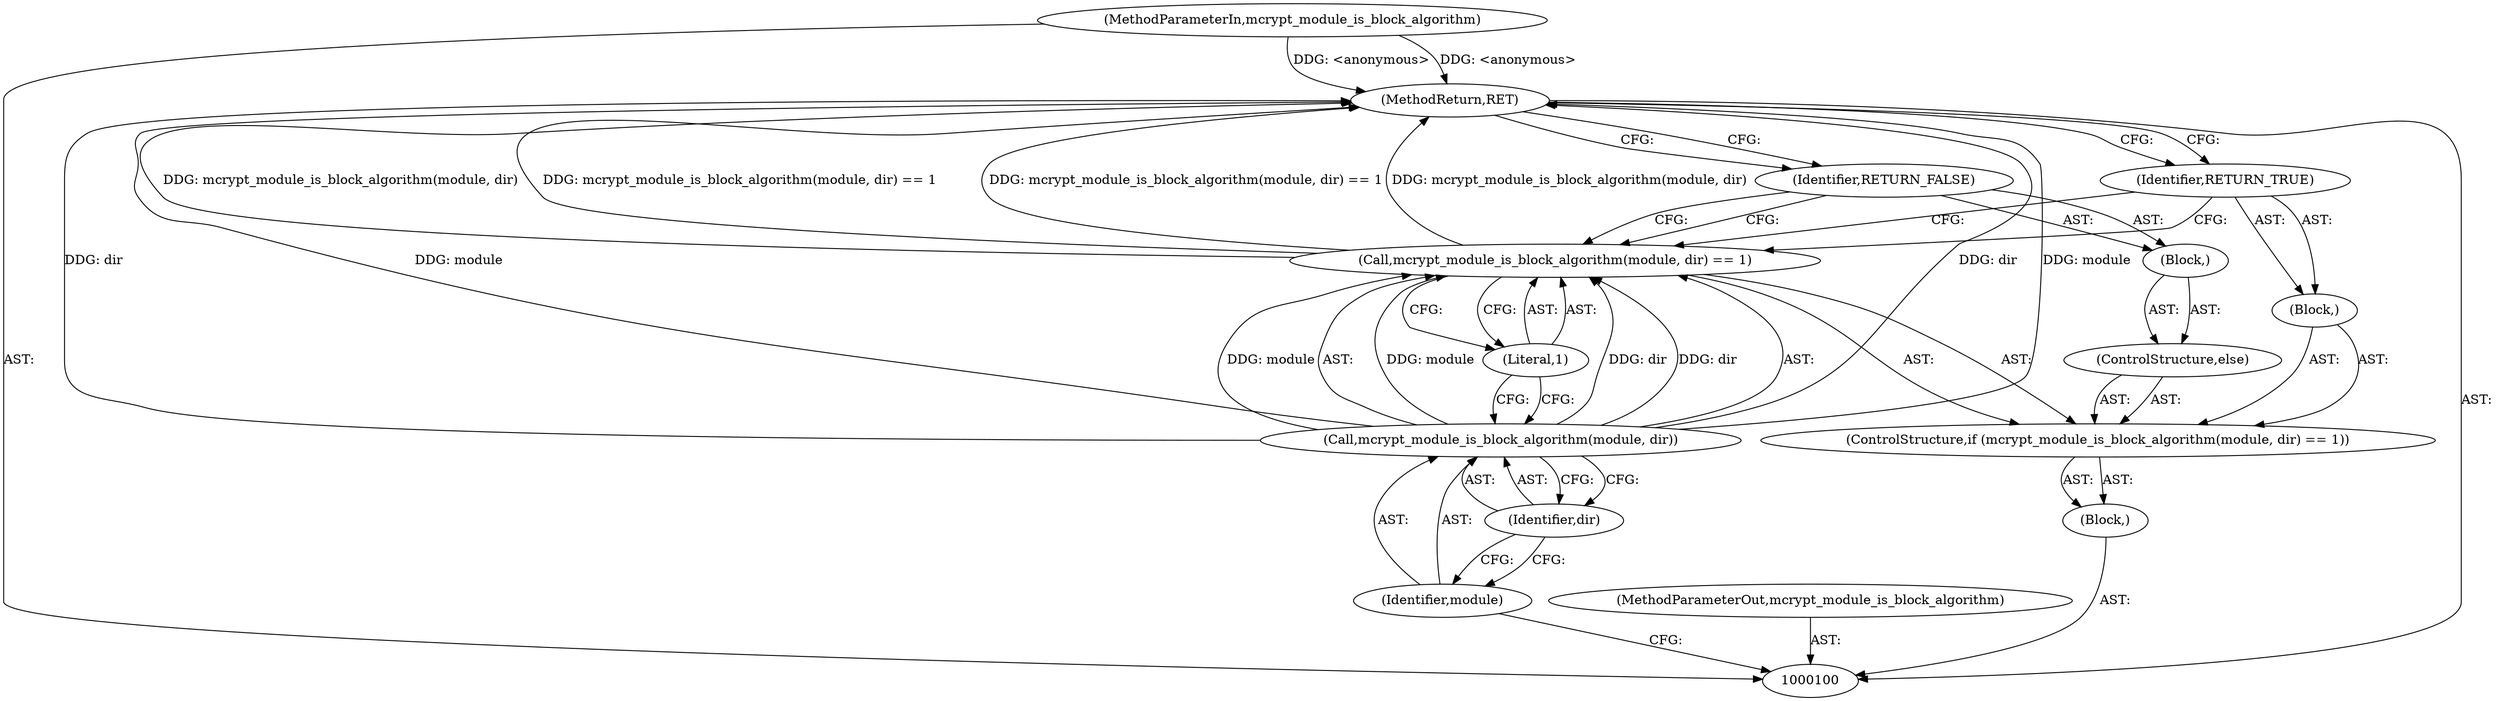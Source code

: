 digraph "0_php-src_6c5211a0cef0cc2854eaa387e0eb036e012904d0?w=1_7" {
"1000114" [label="(MethodReturn,RET)"];
"1000101" [label="(MethodParameterIn,mcrypt_module_is_block_algorithm)"];
"1000130" [label="(MethodParameterOut,mcrypt_module_is_block_algorithm)"];
"1000102" [label="(Block,)"];
"1000103" [label="(ControlStructure,if (mcrypt_module_is_block_algorithm(module, dir) == 1))"];
"1000106" [label="(Identifier,module)"];
"1000107" [label="(Identifier,dir)"];
"1000108" [label="(Literal,1)"];
"1000109" [label="(Block,)"];
"1000104" [label="(Call,mcrypt_module_is_block_algorithm(module, dir) == 1)"];
"1000105" [label="(Call,mcrypt_module_is_block_algorithm(module, dir))"];
"1000110" [label="(Identifier,RETURN_TRUE)"];
"1000111" [label="(ControlStructure,else)"];
"1000112" [label="(Block,)"];
"1000113" [label="(Identifier,RETURN_FALSE)"];
"1000114" -> "1000100"  [label="AST: "];
"1000114" -> "1000110"  [label="CFG: "];
"1000114" -> "1000113"  [label="CFG: "];
"1000105" -> "1000114"  [label="DDG: dir"];
"1000105" -> "1000114"  [label="DDG: module"];
"1000104" -> "1000114"  [label="DDG: mcrypt_module_is_block_algorithm(module, dir) == 1"];
"1000104" -> "1000114"  [label="DDG: mcrypt_module_is_block_algorithm(module, dir)"];
"1000101" -> "1000114"  [label="DDG: <anonymous>"];
"1000101" -> "1000100"  [label="AST: "];
"1000101" -> "1000114"  [label="DDG: <anonymous>"];
"1000130" -> "1000100"  [label="AST: "];
"1000102" -> "1000100"  [label="AST: "];
"1000103" -> "1000102"  [label="AST: "];
"1000103" -> "1000102"  [label="AST: "];
"1000104" -> "1000103"  [label="AST: "];
"1000109" -> "1000103"  [label="AST: "];
"1000111" -> "1000103"  [label="AST: "];
"1000106" -> "1000105"  [label="AST: "];
"1000106" -> "1000100"  [label="CFG: "];
"1000107" -> "1000106"  [label="CFG: "];
"1000107" -> "1000105"  [label="AST: "];
"1000107" -> "1000106"  [label="CFG: "];
"1000105" -> "1000107"  [label="CFG: "];
"1000108" -> "1000104"  [label="AST: "];
"1000108" -> "1000105"  [label="CFG: "];
"1000104" -> "1000108"  [label="CFG: "];
"1000109" -> "1000103"  [label="AST: "];
"1000110" -> "1000109"  [label="AST: "];
"1000104" -> "1000103"  [label="AST: "];
"1000104" -> "1000108"  [label="CFG: "];
"1000105" -> "1000104"  [label="AST: "];
"1000108" -> "1000104"  [label="AST: "];
"1000110" -> "1000104"  [label="CFG: "];
"1000113" -> "1000104"  [label="CFG: "];
"1000104" -> "1000114"  [label="DDG: mcrypt_module_is_block_algorithm(module, dir) == 1"];
"1000104" -> "1000114"  [label="DDG: mcrypt_module_is_block_algorithm(module, dir)"];
"1000105" -> "1000104"  [label="DDG: module"];
"1000105" -> "1000104"  [label="DDG: dir"];
"1000105" -> "1000104"  [label="AST: "];
"1000105" -> "1000107"  [label="CFG: "];
"1000106" -> "1000105"  [label="AST: "];
"1000107" -> "1000105"  [label="AST: "];
"1000108" -> "1000105"  [label="CFG: "];
"1000105" -> "1000114"  [label="DDG: dir"];
"1000105" -> "1000114"  [label="DDG: module"];
"1000105" -> "1000104"  [label="DDG: module"];
"1000105" -> "1000104"  [label="DDG: dir"];
"1000110" -> "1000109"  [label="AST: "];
"1000110" -> "1000104"  [label="CFG: "];
"1000114" -> "1000110"  [label="CFG: "];
"1000111" -> "1000103"  [label="AST: "];
"1000112" -> "1000111"  [label="AST: "];
"1000112" -> "1000111"  [label="AST: "];
"1000113" -> "1000112"  [label="AST: "];
"1000113" -> "1000112"  [label="AST: "];
"1000113" -> "1000104"  [label="CFG: "];
"1000114" -> "1000113"  [label="CFG: "];
}
